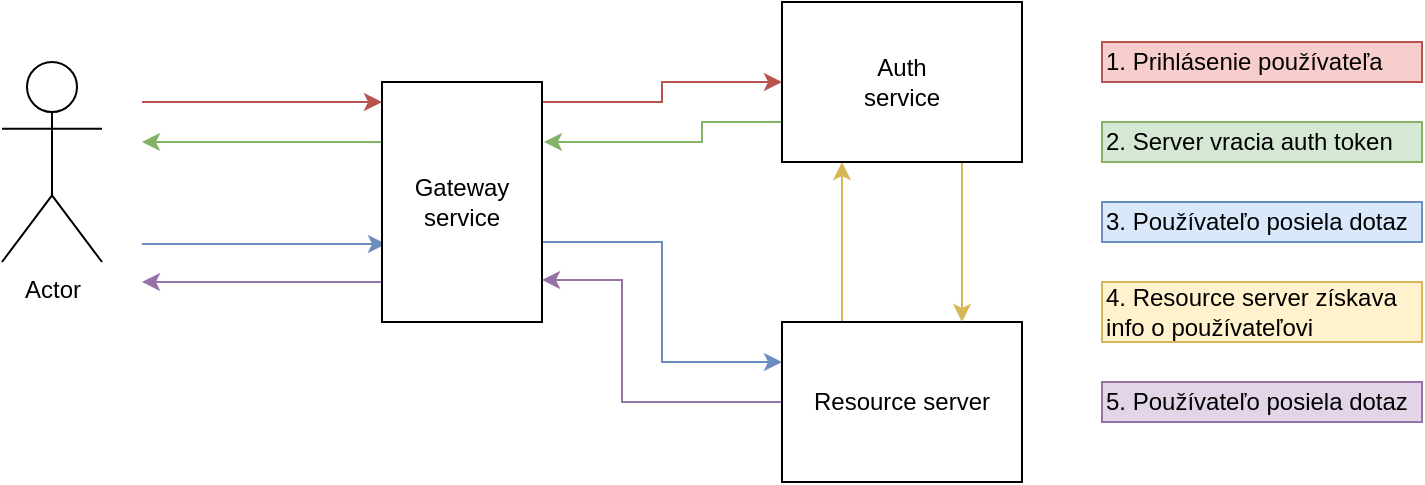 <mxfile version="10.6.5" type="google"><diagram id="MdZUMvl-9EkBb_BBcufF" name="Page-1"><mxGraphModel dx="1394" dy="734" grid="1" gridSize="10" guides="1" tooltips="1" connect="1" arrows="1" fold="1" page="1" pageScale="1" pageWidth="850" pageHeight="1100" math="0" shadow="0"><root><mxCell id="0"/><mxCell id="1" parent="0"/><mxCell id="m7VAyQFY-mwYvdsSnuvT-1" value="Actor" style="shape=umlActor;verticalLabelPosition=bottom;labelBackgroundColor=#ffffff;verticalAlign=top;html=1;outlineConnect=0;" vertex="1" parent="1"><mxGeometry x="50" y="150" width="50" height="100" as="geometry"/></mxCell><mxCell id="m7VAyQFY-mwYvdsSnuvT-13" style="edgeStyle=orthogonalEdgeStyle;rounded=0;orthogonalLoop=1;jettySize=auto;html=1;entryX=0.025;entryY=0.675;entryDx=0;entryDy=0;fillColor=#dae8fc;strokeColor=#6c8ebf;entryPerimeter=0;" edge="1" parent="1" target="m7VAyQFY-mwYvdsSnuvT-3"><mxGeometry relative="1" as="geometry"><mxPoint x="120" y="241" as="sourcePoint"/><Array as="points"><mxPoint x="120" y="241"/></Array></mxGeometry></mxCell><mxCell id="m7VAyQFY-mwYvdsSnuvT-6" value="" style="edgeStyle=orthogonalEdgeStyle;rounded=0;orthogonalLoop=1;jettySize=auto;html=1;exitX=1;exitY=0.25;exitDx=0;exitDy=0;fillColor=#f8cecc;strokeColor=#b85450;" edge="1" parent="1" source="m7VAyQFY-mwYvdsSnuvT-3" target="m7VAyQFY-mwYvdsSnuvT-5"><mxGeometry relative="1" as="geometry"><Array as="points"><mxPoint x="320" y="170"/><mxPoint x="380" y="170"/><mxPoint x="380" y="160"/></Array></mxGeometry></mxCell><mxCell id="m7VAyQFY-mwYvdsSnuvT-8" value="" style="edgeStyle=orthogonalEdgeStyle;rounded=0;orthogonalLoop=1;jettySize=auto;html=1;entryX=0;entryY=0.25;entryDx=0;entryDy=0;fillColor=#dae8fc;strokeColor=#6c8ebf;" edge="1" parent="1" source="m7VAyQFY-mwYvdsSnuvT-3" target="m7VAyQFY-mwYvdsSnuvT-7"><mxGeometry relative="1" as="geometry"><Array as="points"><mxPoint x="380" y="240"/><mxPoint x="380" y="300"/></Array></mxGeometry></mxCell><mxCell id="m7VAyQFY-mwYvdsSnuvT-14" style="edgeStyle=orthogonalEdgeStyle;rounded=0;orthogonalLoop=1;jettySize=auto;html=1;exitX=0;exitY=0.75;exitDx=0;exitDy=0;fillColor=#e1d5e7;strokeColor=#9673a6;" edge="1" parent="1" source="m7VAyQFY-mwYvdsSnuvT-3"><mxGeometry relative="1" as="geometry"><mxPoint x="120" y="260" as="targetPoint"/><Array as="points"><mxPoint x="240" y="260"/><mxPoint x="120" y="260"/></Array></mxGeometry></mxCell><mxCell id="m7VAyQFY-mwYvdsSnuvT-16" style="edgeStyle=orthogonalEdgeStyle;rounded=0;orthogonalLoop=1;jettySize=auto;html=1;exitX=0;exitY=0.25;exitDx=0;exitDy=0;fillColor=#d5e8d4;strokeColor=#82b366;" edge="1" parent="1" source="m7VAyQFY-mwYvdsSnuvT-3"><mxGeometry relative="1" as="geometry"><mxPoint x="120" y="190" as="targetPoint"/><Array as="points"><mxPoint x="120" y="190"/></Array></mxGeometry></mxCell><mxCell id="m7VAyQFY-mwYvdsSnuvT-3" value="&lt;div&gt;Gateway service&lt;/div&gt;" style="rounded=0;whiteSpace=wrap;html=1;" vertex="1" parent="1"><mxGeometry x="240" y="160" width="80" height="120" as="geometry"/></mxCell><mxCell id="m7VAyQFY-mwYvdsSnuvT-9" value="" style="edgeStyle=orthogonalEdgeStyle;rounded=0;orthogonalLoop=1;jettySize=auto;html=1;exitX=0.25;exitY=0;exitDx=0;exitDy=0;entryX=0.25;entryY=1;entryDx=0;entryDy=0;fillColor=#fff2cc;strokeColor=#d6b656;" edge="1" parent="1" source="m7VAyQFY-mwYvdsSnuvT-7" target="m7VAyQFY-mwYvdsSnuvT-5"><mxGeometry relative="1" as="geometry"><Array as="points"/></mxGeometry></mxCell><mxCell id="m7VAyQFY-mwYvdsSnuvT-12" value="" style="edgeStyle=orthogonalEdgeStyle;rounded=0;orthogonalLoop=1;jettySize=auto;html=1;fillColor=#e1d5e7;strokeColor=#9673a6;" edge="1" parent="1" source="m7VAyQFY-mwYvdsSnuvT-7"><mxGeometry relative="1" as="geometry"><mxPoint x="320" y="259" as="targetPoint"/><Array as="points"><mxPoint x="360" y="320"/><mxPoint x="360" y="259"/></Array></mxGeometry></mxCell><mxCell id="m7VAyQFY-mwYvdsSnuvT-7" value="&lt;div&gt;Resource server&lt;/div&gt;" style="rounded=0;whiteSpace=wrap;html=1;" vertex="1" parent="1"><mxGeometry x="440" y="280" width="120" height="80" as="geometry"/></mxCell><mxCell id="m7VAyQFY-mwYvdsSnuvT-10" value="" style="edgeStyle=orthogonalEdgeStyle;rounded=0;orthogonalLoop=1;jettySize=auto;html=1;exitX=0.75;exitY=1;exitDx=0;exitDy=0;entryX=0.75;entryY=0;entryDx=0;entryDy=0;fillColor=#fff2cc;strokeColor=#d6b656;" edge="1" parent="1" source="m7VAyQFY-mwYvdsSnuvT-5" target="m7VAyQFY-mwYvdsSnuvT-7"><mxGeometry relative="1" as="geometry"/></mxCell><mxCell id="m7VAyQFY-mwYvdsSnuvT-15" style="edgeStyle=orthogonalEdgeStyle;rounded=0;orthogonalLoop=1;jettySize=auto;html=1;exitX=0;exitY=0.75;exitDx=0;exitDy=0;fillColor=#d5e8d4;strokeColor=#82b366;" edge="1" parent="1" source="m7VAyQFY-mwYvdsSnuvT-5"><mxGeometry relative="1" as="geometry"><mxPoint x="321" y="190" as="targetPoint"/><Array as="points"><mxPoint x="400" y="180"/><mxPoint x="400" y="190"/><mxPoint x="321" y="190"/></Array></mxGeometry></mxCell><mxCell id="m7VAyQFY-mwYvdsSnuvT-5" value="&lt;div&gt;Auth&lt;/div&gt;&lt;div&gt;service&lt;/div&gt;" style="rounded=0;whiteSpace=wrap;html=1;" vertex="1" parent="1"><mxGeometry x="440" y="120" width="120" height="80" as="geometry"/></mxCell><mxCell id="m7VAyQFY-mwYvdsSnuvT-4" value="" style="endArrow=classic;html=1;rounded=0;edgeStyle=orthogonalEdgeStyle;fillColor=#f8cecc;strokeColor=#b85450;" edge="1" parent="1"><mxGeometry width="50" height="50" relative="1" as="geometry"><mxPoint x="120" y="170" as="sourcePoint"/><mxPoint x="240" y="170" as="targetPoint"/><Array as="points"><mxPoint x="120" y="170"/></Array></mxGeometry></mxCell><mxCell id="m7VAyQFY-mwYvdsSnuvT-21" value="1. Prihlásenie používateľa" style="text;html=1;strokeColor=#b85450;fillColor=#f8cecc;align=left;verticalAlign=middle;whiteSpace=wrap;rounded=0;" vertex="1" parent="1"><mxGeometry x="600" y="140" width="160" height="20" as="geometry"/></mxCell><mxCell id="m7VAyQFY-mwYvdsSnuvT-22" value="&lt;div&gt;2. Server vracia auth token&lt;/div&gt;" style="text;html=1;strokeColor=#82b366;fillColor=#d5e8d4;align=left;verticalAlign=middle;whiteSpace=wrap;rounded=0;" vertex="1" parent="1"><mxGeometry x="600" y="180" width="160" height="20" as="geometry"/></mxCell><mxCell id="m7VAyQFY-mwYvdsSnuvT-23" value="&lt;div&gt;3. Používateľo posiela dotaz&lt;/div&gt;" style="text;html=1;strokeColor=#6c8ebf;fillColor=#dae8fc;align=left;verticalAlign=middle;whiteSpace=wrap;rounded=0;" vertex="1" parent="1"><mxGeometry x="600" y="220" width="160" height="20" as="geometry"/></mxCell><mxCell id="m7VAyQFY-mwYvdsSnuvT-24" value="4. Resource server získava info o používateľovi" style="text;html=1;strokeColor=#d6b656;fillColor=#fff2cc;align=left;verticalAlign=middle;whiteSpace=wrap;rounded=0;" vertex="1" parent="1"><mxGeometry x="600" y="260" width="160" height="30" as="geometry"/></mxCell><mxCell id="m7VAyQFY-mwYvdsSnuvT-25" value="&lt;div&gt;5. Používateľo posiela dotaz&lt;/div&gt;" style="text;html=1;strokeColor=#9673a6;fillColor=#e1d5e7;align=left;verticalAlign=middle;whiteSpace=wrap;rounded=0;" vertex="1" parent="1"><mxGeometry x="600" y="310" width="160" height="20" as="geometry"/></mxCell></root></mxGraphModel></diagram></mxfile>